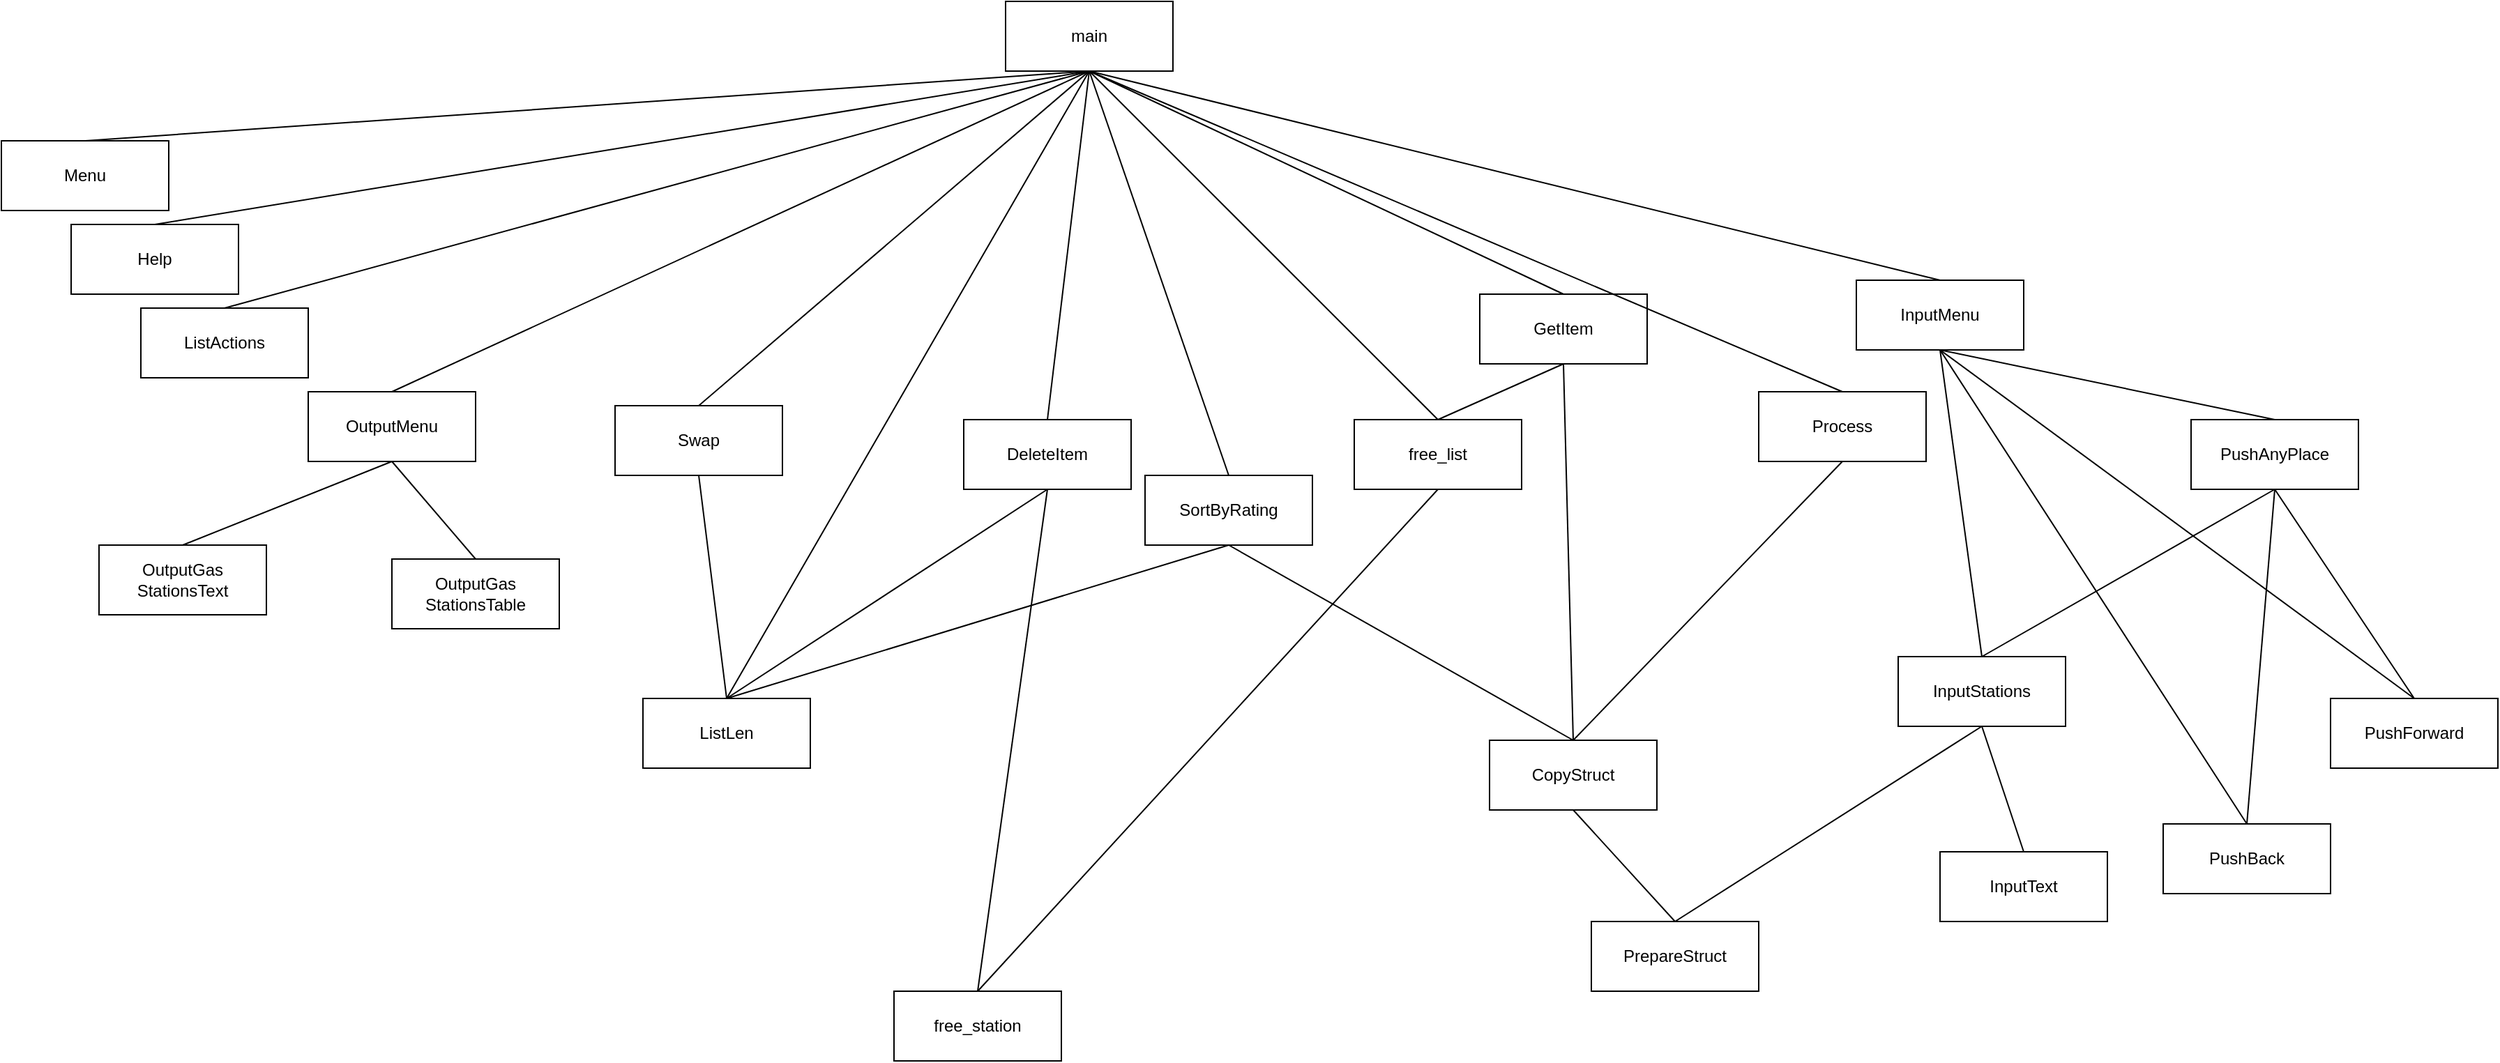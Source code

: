 <mxfile version="13.0.3" type="device"><diagram id="J-W4ic1k6ZEOEVB86hVh" name="Page-1"><mxGraphModel dx="3253" dy="934" grid="1" gridSize="10" guides="1" tooltips="1" connect="1" arrows="1" fold="1" page="1" pageScale="1" pageWidth="827" pageHeight="1169" math="0" shadow="0"><root><mxCell id="0"/><mxCell id="1" parent="0"/><mxCell id="JrGNNU66TZUifDxukPIg-1" value="main" style="rounded=0;whiteSpace=wrap;html=1;" vertex="1" parent="1"><mxGeometry x="360" width="120" height="50" as="geometry"/></mxCell><mxCell id="JrGNNU66TZUifDxukPIg-2" value="Menu" style="rounded=0;whiteSpace=wrap;html=1;" vertex="1" parent="1"><mxGeometry x="-360" y="100" width="120" height="50" as="geometry"/></mxCell><mxCell id="JrGNNU66TZUifDxukPIg-3" value="OutputMenu" style="rounded=0;whiteSpace=wrap;html=1;" vertex="1" parent="1"><mxGeometry x="-140" y="280" width="120" height="50" as="geometry"/></mxCell><mxCell id="JrGNNU66TZUifDxukPIg-4" value="InputMenu" style="rounded=0;whiteSpace=wrap;html=1;" vertex="1" parent="1"><mxGeometry x="970" y="200" width="120" height="50" as="geometry"/></mxCell><mxCell id="JrGNNU66TZUifDxukPIg-5" value="Help" style="rounded=0;whiteSpace=wrap;html=1;" vertex="1" parent="1"><mxGeometry x="-310" y="160" width="120" height="50" as="geometry"/></mxCell><mxCell id="JrGNNU66TZUifDxukPIg-6" value="ListActions" style="rounded=0;whiteSpace=wrap;html=1;" vertex="1" parent="1"><mxGeometry x="-260" y="220" width="120" height="50" as="geometry"/></mxCell><mxCell id="JrGNNU66TZUifDxukPIg-8" value="ListLen" style="rounded=0;whiteSpace=wrap;html=1;" vertex="1" parent="1"><mxGeometry x="100" y="500" width="120" height="50" as="geometry"/></mxCell><mxCell id="JrGNNU66TZUifDxukPIg-9" value="DeleteItem" style="rounded=0;whiteSpace=wrap;html=1;" vertex="1" parent="1"><mxGeometry x="330" y="300" width="120" height="50" as="geometry"/></mxCell><mxCell id="JrGNNU66TZUifDxukPIg-10" value="SortByRating" style="rounded=0;whiteSpace=wrap;html=1;" vertex="1" parent="1"><mxGeometry x="460" y="340" width="120" height="50" as="geometry"/></mxCell><mxCell id="JrGNNU66TZUifDxukPIg-11" value="Swap" style="rounded=0;whiteSpace=wrap;html=1;" vertex="1" parent="1"><mxGeometry x="80" y="290" width="120" height="50" as="geometry"/></mxCell><mxCell id="JrGNNU66TZUifDxukPIg-12" value="GetItem" style="rounded=0;whiteSpace=wrap;html=1;" vertex="1" parent="1"><mxGeometry x="700" y="210" width="120" height="50" as="geometry"/></mxCell><mxCell id="JrGNNU66TZUifDxukPIg-13" value="PushBack" style="rounded=0;whiteSpace=wrap;html=1;" vertex="1" parent="1"><mxGeometry x="1190" y="590" width="120" height="50" as="geometry"/></mxCell><mxCell id="JrGNNU66TZUifDxukPIg-14" value="PushForward" style="rounded=0;whiteSpace=wrap;html=1;" vertex="1" parent="1"><mxGeometry x="1310" y="500" width="120" height="50" as="geometry"/></mxCell><mxCell id="JrGNNU66TZUifDxukPIg-15" value="PushAnyPlace" style="rounded=0;whiteSpace=wrap;html=1;" vertex="1" parent="1"><mxGeometry x="1210" y="300" width="120" height="50" as="geometry"/></mxCell><mxCell id="JrGNNU66TZUifDxukPIg-16" value="InputStations" style="rounded=0;whiteSpace=wrap;html=1;" vertex="1" parent="1"><mxGeometry x="1000" y="470" width="120" height="50" as="geometry"/></mxCell><mxCell id="JrGNNU66TZUifDxukPIg-17" value="Process" style="rounded=0;whiteSpace=wrap;html=1;" vertex="1" parent="1"><mxGeometry x="900" y="280" width="120" height="50" as="geometry"/></mxCell><mxCell id="JrGNNU66TZUifDxukPIg-18" value="PrepareStruct" style="rounded=0;whiteSpace=wrap;html=1;" vertex="1" parent="1"><mxGeometry x="780" y="660" width="120" height="50" as="geometry"/></mxCell><mxCell id="JrGNNU66TZUifDxukPIg-19" value="CopyStruct" style="rounded=0;whiteSpace=wrap;html=1;" vertex="1" parent="1"><mxGeometry x="707" y="530" width="120" height="50" as="geometry"/></mxCell><mxCell id="JrGNNU66TZUifDxukPIg-20" value="OutputGas&lt;br&gt;StationsTable" style="rounded=0;whiteSpace=wrap;html=1;" vertex="1" parent="1"><mxGeometry x="-80" y="400" width="120" height="50" as="geometry"/></mxCell><mxCell id="JrGNNU66TZUifDxukPIg-22" value="OutputGas&lt;br&gt;StationsText" style="rounded=0;whiteSpace=wrap;html=1;" vertex="1" parent="1"><mxGeometry x="-290" y="390" width="120" height="50" as="geometry"/></mxCell><mxCell id="JrGNNU66TZUifDxukPIg-23" value="free_station" style="rounded=0;whiteSpace=wrap;html=1;" vertex="1" parent="1"><mxGeometry x="280" y="710" width="120" height="50" as="geometry"/></mxCell><mxCell id="JrGNNU66TZUifDxukPIg-24" value="free_list" style="rounded=0;whiteSpace=wrap;html=1;" vertex="1" parent="1"><mxGeometry x="610" y="300" width="120" height="50" as="geometry"/></mxCell><mxCell id="JrGNNU66TZUifDxukPIg-25" value="" style="endArrow=none;html=1;entryX=0.5;entryY=1;entryDx=0;entryDy=0;exitX=0.5;exitY=0;exitDx=0;exitDy=0;" edge="1" parent="1" source="JrGNNU66TZUifDxukPIg-2" target="JrGNNU66TZUifDxukPIg-1"><mxGeometry width="50" height="50" relative="1" as="geometry"><mxPoint x="160" y="80" as="sourcePoint"/><mxPoint x="210" y="30" as="targetPoint"/></mxGeometry></mxCell><mxCell id="JrGNNU66TZUifDxukPIg-26" value="" style="endArrow=none;html=1;entryX=0.5;entryY=1;entryDx=0;entryDy=0;exitX=0.5;exitY=0;exitDx=0;exitDy=0;" edge="1" parent="1" source="JrGNNU66TZUifDxukPIg-3" target="JrGNNU66TZUifDxukPIg-1"><mxGeometry width="50" height="50" relative="1" as="geometry"><mxPoint x="190" y="100" as="sourcePoint"/><mxPoint x="240" y="50" as="targetPoint"/></mxGeometry></mxCell><mxCell id="JrGNNU66TZUifDxukPIg-27" value="" style="endArrow=none;html=1;entryX=0.5;entryY=1;entryDx=0;entryDy=0;exitX=0.5;exitY=0;exitDx=0;exitDy=0;" edge="1" parent="1" source="JrGNNU66TZUifDxukPIg-4" target="JrGNNU66TZUifDxukPIg-1"><mxGeometry width="50" height="50" relative="1" as="geometry"><mxPoint x="170" y="90" as="sourcePoint"/><mxPoint x="220" y="40" as="targetPoint"/></mxGeometry></mxCell><mxCell id="JrGNNU66TZUifDxukPIg-28" value="" style="endArrow=none;html=1;exitX=0.5;exitY=0;exitDx=0;exitDy=0;" edge="1" parent="1" source="JrGNNU66TZUifDxukPIg-5"><mxGeometry width="50" height="50" relative="1" as="geometry"><mxPoint x="150" y="90" as="sourcePoint"/><mxPoint x="420" y="50" as="targetPoint"/></mxGeometry></mxCell><mxCell id="JrGNNU66TZUifDxukPIg-29" value="" style="endArrow=none;html=1;entryX=0.5;entryY=1;entryDx=0;entryDy=0;exitX=0.5;exitY=0;exitDx=0;exitDy=0;" edge="1" parent="1" source="JrGNNU66TZUifDxukPIg-6" target="JrGNNU66TZUifDxukPIg-1"><mxGeometry width="50" height="50" relative="1" as="geometry"><mxPoint x="210" y="100" as="sourcePoint"/><mxPoint x="260" y="50" as="targetPoint"/></mxGeometry></mxCell><mxCell id="JrGNNU66TZUifDxukPIg-30" value="" style="endArrow=none;html=1;exitX=0.5;exitY=0;exitDx=0;exitDy=0;" edge="1" parent="1" source="JrGNNU66TZUifDxukPIg-8"><mxGeometry width="50" height="50" relative="1" as="geometry"><mxPoint x="610" y="110" as="sourcePoint"/><mxPoint x="420" y="50" as="targetPoint"/></mxGeometry></mxCell><mxCell id="JrGNNU66TZUifDxukPIg-31" value="" style="endArrow=none;html=1;exitX=0.5;exitY=0;exitDx=0;exitDy=0;" edge="1" parent="1" source="JrGNNU66TZUifDxukPIg-9"><mxGeometry width="50" height="50" relative="1" as="geometry"><mxPoint x="580" y="110" as="sourcePoint"/><mxPoint x="420" y="50" as="targetPoint"/></mxGeometry></mxCell><mxCell id="JrGNNU66TZUifDxukPIg-32" value="" style="endArrow=none;html=1;exitX=0.5;exitY=0;exitDx=0;exitDy=0;" edge="1" parent="1" source="JrGNNU66TZUifDxukPIg-10"><mxGeometry width="50" height="50" relative="1" as="geometry"><mxPoint x="560" y="130" as="sourcePoint"/><mxPoint x="420" y="50" as="targetPoint"/></mxGeometry></mxCell><mxCell id="JrGNNU66TZUifDxukPIg-33" value="" style="endArrow=none;html=1;entryX=0.5;entryY=1;entryDx=0;entryDy=0;exitX=0.5;exitY=0;exitDx=0;exitDy=0;" edge="1" parent="1" source="JrGNNU66TZUifDxukPIg-11" target="JrGNNU66TZUifDxukPIg-1"><mxGeometry width="50" height="50" relative="1" as="geometry"><mxPoint x="630" y="100" as="sourcePoint"/><mxPoint x="680" y="50" as="targetPoint"/></mxGeometry></mxCell><mxCell id="JrGNNU66TZUifDxukPIg-34" value="" style="endArrow=none;html=1;exitX=0.5;exitY=0;exitDx=0;exitDy=0;" edge="1" parent="1" source="JrGNNU66TZUifDxukPIg-12"><mxGeometry width="50" height="50" relative="1" as="geometry"><mxPoint x="600" y="130" as="sourcePoint"/><mxPoint x="420" y="50" as="targetPoint"/></mxGeometry></mxCell><mxCell id="JrGNNU66TZUifDxukPIg-35" value="" style="endArrow=none;html=1;entryX=0.5;entryY=0;entryDx=0;entryDy=0;" edge="1" parent="1" target="JrGNNU66TZUifDxukPIg-24"><mxGeometry width="50" height="50" relative="1" as="geometry"><mxPoint x="420" y="50" as="sourcePoint"/><mxPoint x="730" y="40" as="targetPoint"/></mxGeometry></mxCell><mxCell id="JrGNNU66TZUifDxukPIg-36" value="" style="endArrow=none;html=1;entryX=0.5;entryY=1;entryDx=0;entryDy=0;exitX=0.5;exitY=0;exitDx=0;exitDy=0;" edge="1" parent="1" source="JrGNNU66TZUifDxukPIg-17" target="JrGNNU66TZUifDxukPIg-1"><mxGeometry width="50" height="50" relative="1" as="geometry"><mxPoint x="670" y="140" as="sourcePoint"/><mxPoint x="720" y="90" as="targetPoint"/></mxGeometry></mxCell><mxCell id="JrGNNU66TZUifDxukPIg-37" value="" style="endArrow=none;html=1;entryX=0.5;entryY=1;entryDx=0;entryDy=0;exitX=0.5;exitY=0;exitDx=0;exitDy=0;" edge="1" parent="1" source="JrGNNU66TZUifDxukPIg-20" target="JrGNNU66TZUifDxukPIg-3"><mxGeometry width="50" height="50" relative="1" as="geometry"><mxPoint x="710" y="100" as="sourcePoint"/><mxPoint x="710" y="330" as="targetPoint"/></mxGeometry></mxCell><mxCell id="JrGNNU66TZUifDxukPIg-38" value="" style="endArrow=none;html=1;exitX=0.5;exitY=1;exitDx=0;exitDy=0;entryX=0.5;entryY=0;entryDx=0;entryDy=0;" edge="1" parent="1" source="JrGNNU66TZUifDxukPIg-3" target="JrGNNU66TZUifDxukPIg-22"><mxGeometry width="50" height="50" relative="1" as="geometry"><mxPoint x="650" y="410" as="sourcePoint"/><mxPoint x="700" y="360" as="targetPoint"/></mxGeometry></mxCell><mxCell id="JrGNNU66TZUifDxukPIg-39" value="" style="endArrow=none;html=1;entryX=0.5;entryY=1;entryDx=0;entryDy=0;exitX=0.5;exitY=0;exitDx=0;exitDy=0;" edge="1" parent="1" source="JrGNNU66TZUifDxukPIg-13" target="JrGNNU66TZUifDxukPIg-4"><mxGeometry width="50" height="50" relative="1" as="geometry"><mxPoint x="760" y="360" as="sourcePoint"/><mxPoint x="840" y="390" as="targetPoint"/></mxGeometry></mxCell><mxCell id="JrGNNU66TZUifDxukPIg-40" value="" style="endArrow=none;html=1;entryX=0.5;entryY=1;entryDx=0;entryDy=0;exitX=0.5;exitY=0;exitDx=0;exitDy=0;" edge="1" parent="1" source="JrGNNU66TZUifDxukPIg-14" target="JrGNNU66TZUifDxukPIg-4"><mxGeometry width="50" height="50" relative="1" as="geometry"><mxPoint x="100" y="550" as="sourcePoint"/><mxPoint x="150" y="500" as="targetPoint"/></mxGeometry></mxCell><mxCell id="JrGNNU66TZUifDxukPIg-41" value="" style="endArrow=none;html=1;entryX=0.5;entryY=1;entryDx=0;entryDy=0;exitX=0.5;exitY=0;exitDx=0;exitDy=0;" edge="1" parent="1" source="JrGNNU66TZUifDxukPIg-15" target="JrGNNU66TZUifDxukPIg-4"><mxGeometry width="50" height="50" relative="1" as="geometry"><mxPoint x="160" y="550" as="sourcePoint"/><mxPoint x="210" y="500" as="targetPoint"/></mxGeometry></mxCell><mxCell id="JrGNNU66TZUifDxukPIg-42" value="" style="endArrow=none;html=1;entryX=0.5;entryY=1;entryDx=0;entryDy=0;exitX=0.5;exitY=0;exitDx=0;exitDy=0;" edge="1" parent="1" source="JrGNNU66TZUifDxukPIg-16" target="JrGNNU66TZUifDxukPIg-4"><mxGeometry width="50" height="50" relative="1" as="geometry"><mxPoint x="100" y="550" as="sourcePoint"/><mxPoint x="150" y="500" as="targetPoint"/></mxGeometry></mxCell><mxCell id="JrGNNU66TZUifDxukPIg-44" value="" style="endArrow=none;html=1;entryX=0.5;entryY=1;entryDx=0;entryDy=0;exitX=0.5;exitY=0;exitDx=0;exitDy=0;" edge="1" parent="1" source="JrGNNU66TZUifDxukPIg-8" target="JrGNNU66TZUifDxukPIg-9"><mxGeometry width="50" height="50" relative="1" as="geometry"><mxPoint x="30" y="-50" as="sourcePoint"/><mxPoint x="80" y="-100" as="targetPoint"/></mxGeometry></mxCell><mxCell id="JrGNNU66TZUifDxukPIg-45" value="" style="endArrow=none;html=1;entryX=0.5;entryY=1;entryDx=0;entryDy=0;exitX=0.5;exitY=0;exitDx=0;exitDy=0;" edge="1" parent="1" source="JrGNNU66TZUifDxukPIg-23" target="JrGNNU66TZUifDxukPIg-9"><mxGeometry width="50" height="50" relative="1" as="geometry"><mxPoint x="450" y="-140" as="sourcePoint"/><mxPoint x="500" y="-190" as="targetPoint"/></mxGeometry></mxCell><mxCell id="JrGNNU66TZUifDxukPIg-46" value="" style="endArrow=none;html=1;entryX=0.5;entryY=1;entryDx=0;entryDy=0;exitX=0.5;exitY=0;exitDx=0;exitDy=0;" edge="1" parent="1" source="JrGNNU66TZUifDxukPIg-8" target="JrGNNU66TZUifDxukPIg-10"><mxGeometry width="50" height="50" relative="1" as="geometry"><mxPoint x="150" y="-60" as="sourcePoint"/><mxPoint x="200" y="-110" as="targetPoint"/></mxGeometry></mxCell><mxCell id="JrGNNU66TZUifDxukPIg-48" value="" style="endArrow=none;html=1;entryX=0.5;entryY=1;entryDx=0;entryDy=0;exitX=0.5;exitY=0;exitDx=0;exitDy=0;" edge="1" parent="1" source="JrGNNU66TZUifDxukPIg-19" target="JrGNNU66TZUifDxukPIg-10"><mxGeometry width="50" height="50" relative="1" as="geometry"><mxPoint x="520" y="-130" as="sourcePoint"/><mxPoint x="570" y="-180" as="targetPoint"/></mxGeometry></mxCell><mxCell id="JrGNNU66TZUifDxukPIg-50" value="" style="endArrow=none;html=1;entryX=0.5;entryY=1;entryDx=0;entryDy=0;exitX=0.5;exitY=0;exitDx=0;exitDy=0;" edge="1" parent="1" source="JrGNNU66TZUifDxukPIg-19" target="JrGNNU66TZUifDxukPIg-12"><mxGeometry width="50" height="50" relative="1" as="geometry"><mxPoint x="1160" y="-160" as="sourcePoint"/><mxPoint x="1210" y="-210" as="targetPoint"/></mxGeometry></mxCell><mxCell id="JrGNNU66TZUifDxukPIg-51" value="" style="endArrow=none;html=1;entryX=0.5;entryY=1;entryDx=0;entryDy=0;exitX=0.5;exitY=0;exitDx=0;exitDy=0;" edge="1" parent="1" source="JrGNNU66TZUifDxukPIg-24" target="JrGNNU66TZUifDxukPIg-12"><mxGeometry width="50" height="50" relative="1" as="geometry"><mxPoint x="560" y="-110" as="sourcePoint"/><mxPoint x="610" y="-160" as="targetPoint"/></mxGeometry></mxCell><mxCell id="JrGNNU66TZUifDxukPIg-53" value="" style="endArrow=none;html=1;entryX=0.5;entryY=1;entryDx=0;entryDy=0;exitX=0.5;exitY=0;exitDx=0;exitDy=0;" edge="1" parent="1" source="JrGNNU66TZUifDxukPIg-19" target="JrGNNU66TZUifDxukPIg-17"><mxGeometry width="50" height="50" relative="1" as="geometry"><mxPoint x="1330" y="440" as="sourcePoint"/><mxPoint x="1380" y="390" as="targetPoint"/></mxGeometry></mxCell><mxCell id="JrGNNU66TZUifDxukPIg-54" value="" style="endArrow=none;html=1;entryX=0.5;entryY=1;entryDx=0;entryDy=0;exitX=0.5;exitY=0;exitDx=0;exitDy=0;" edge="1" parent="1" source="JrGNNU66TZUifDxukPIg-14" target="JrGNNU66TZUifDxukPIg-15"><mxGeometry width="50" height="50" relative="1" as="geometry"><mxPoint x="70" y="730" as="sourcePoint"/><mxPoint x="120" y="680" as="targetPoint"/></mxGeometry></mxCell><mxCell id="JrGNNU66TZUifDxukPIg-55" value="" style="endArrow=none;html=1;entryX=0.5;entryY=1;entryDx=0;entryDy=0;exitX=0.5;exitY=0;exitDx=0;exitDy=0;" edge="1" parent="1" source="JrGNNU66TZUifDxukPIg-13" target="JrGNNU66TZUifDxukPIg-15"><mxGeometry width="50" height="50" relative="1" as="geometry"><mxPoint x="30" y="680" as="sourcePoint"/><mxPoint x="80" y="630" as="targetPoint"/></mxGeometry></mxCell><mxCell id="JrGNNU66TZUifDxukPIg-56" value="" style="endArrow=none;html=1;entryX=0.5;entryY=1;entryDx=0;entryDy=0;exitX=0.5;exitY=0;exitDx=0;exitDy=0;" edge="1" parent="1" source="JrGNNU66TZUifDxukPIg-16" target="JrGNNU66TZUifDxukPIg-15"><mxGeometry width="50" height="50" relative="1" as="geometry"><mxPoint x="-20" y="640" as="sourcePoint"/><mxPoint x="30" y="590" as="targetPoint"/></mxGeometry></mxCell><mxCell id="JrGNNU66TZUifDxukPIg-57" value="" style="endArrow=none;html=1;entryX=0.5;entryY=1;entryDx=0;entryDy=0;exitX=0.5;exitY=0;exitDx=0;exitDy=0;" edge="1" parent="1" source="JrGNNU66TZUifDxukPIg-8" target="JrGNNU66TZUifDxukPIg-11"><mxGeometry width="50" height="50" relative="1" as="geometry"><mxPoint x="530" y="180" as="sourcePoint"/><mxPoint x="580" y="130" as="targetPoint"/></mxGeometry></mxCell><mxCell id="JrGNNU66TZUifDxukPIg-58" value="InputText" style="rounded=0;whiteSpace=wrap;html=1;" vertex="1" parent="1"><mxGeometry x="1030" y="610" width="120" height="50" as="geometry"/></mxCell><mxCell id="JrGNNU66TZUifDxukPIg-59" value="" style="endArrow=none;html=1;exitX=0.5;exitY=1;exitDx=0;exitDy=0;entryX=0.5;entryY=0;entryDx=0;entryDy=0;" edge="1" parent="1" source="JrGNNU66TZUifDxukPIg-16" target="JrGNNU66TZUifDxukPIg-58"><mxGeometry width="50" height="50" relative="1" as="geometry"><mxPoint x="670" y="630" as="sourcePoint"/><mxPoint x="720" y="580" as="targetPoint"/></mxGeometry></mxCell><mxCell id="JrGNNU66TZUifDxukPIg-60" value="" style="endArrow=none;html=1;exitX=0.5;exitY=1;exitDx=0;exitDy=0;entryX=0.5;entryY=0;entryDx=0;entryDy=0;" edge="1" parent="1" source="JrGNNU66TZUifDxukPIg-16" target="JrGNNU66TZUifDxukPIg-18"><mxGeometry width="50" height="50" relative="1" as="geometry"><mxPoint x="550" y="510" as="sourcePoint"/><mxPoint x="600" y="460" as="targetPoint"/></mxGeometry></mxCell><mxCell id="JrGNNU66TZUifDxukPIg-61" value="" style="endArrow=none;html=1;entryX=0.5;entryY=1;entryDx=0;entryDy=0;exitX=0.5;exitY=0;exitDx=0;exitDy=0;" edge="1" parent="1" source="JrGNNU66TZUifDxukPIg-23" target="JrGNNU66TZUifDxukPIg-24"><mxGeometry width="50" height="50" relative="1" as="geometry"><mxPoint x="660" y="510" as="sourcePoint"/><mxPoint x="710" y="460" as="targetPoint"/></mxGeometry></mxCell><mxCell id="JrGNNU66TZUifDxukPIg-62" value="" style="endArrow=none;html=1;entryX=0.5;entryY=1;entryDx=0;entryDy=0;exitX=0.5;exitY=0;exitDx=0;exitDy=0;" edge="1" parent="1" source="JrGNNU66TZUifDxukPIg-18" target="JrGNNU66TZUifDxukPIg-19"><mxGeometry width="50" height="50" relative="1" as="geometry"><mxPoint x="790" y="490" as="sourcePoint"/><mxPoint x="840" y="440" as="targetPoint"/></mxGeometry></mxCell></root></mxGraphModel></diagram></mxfile>